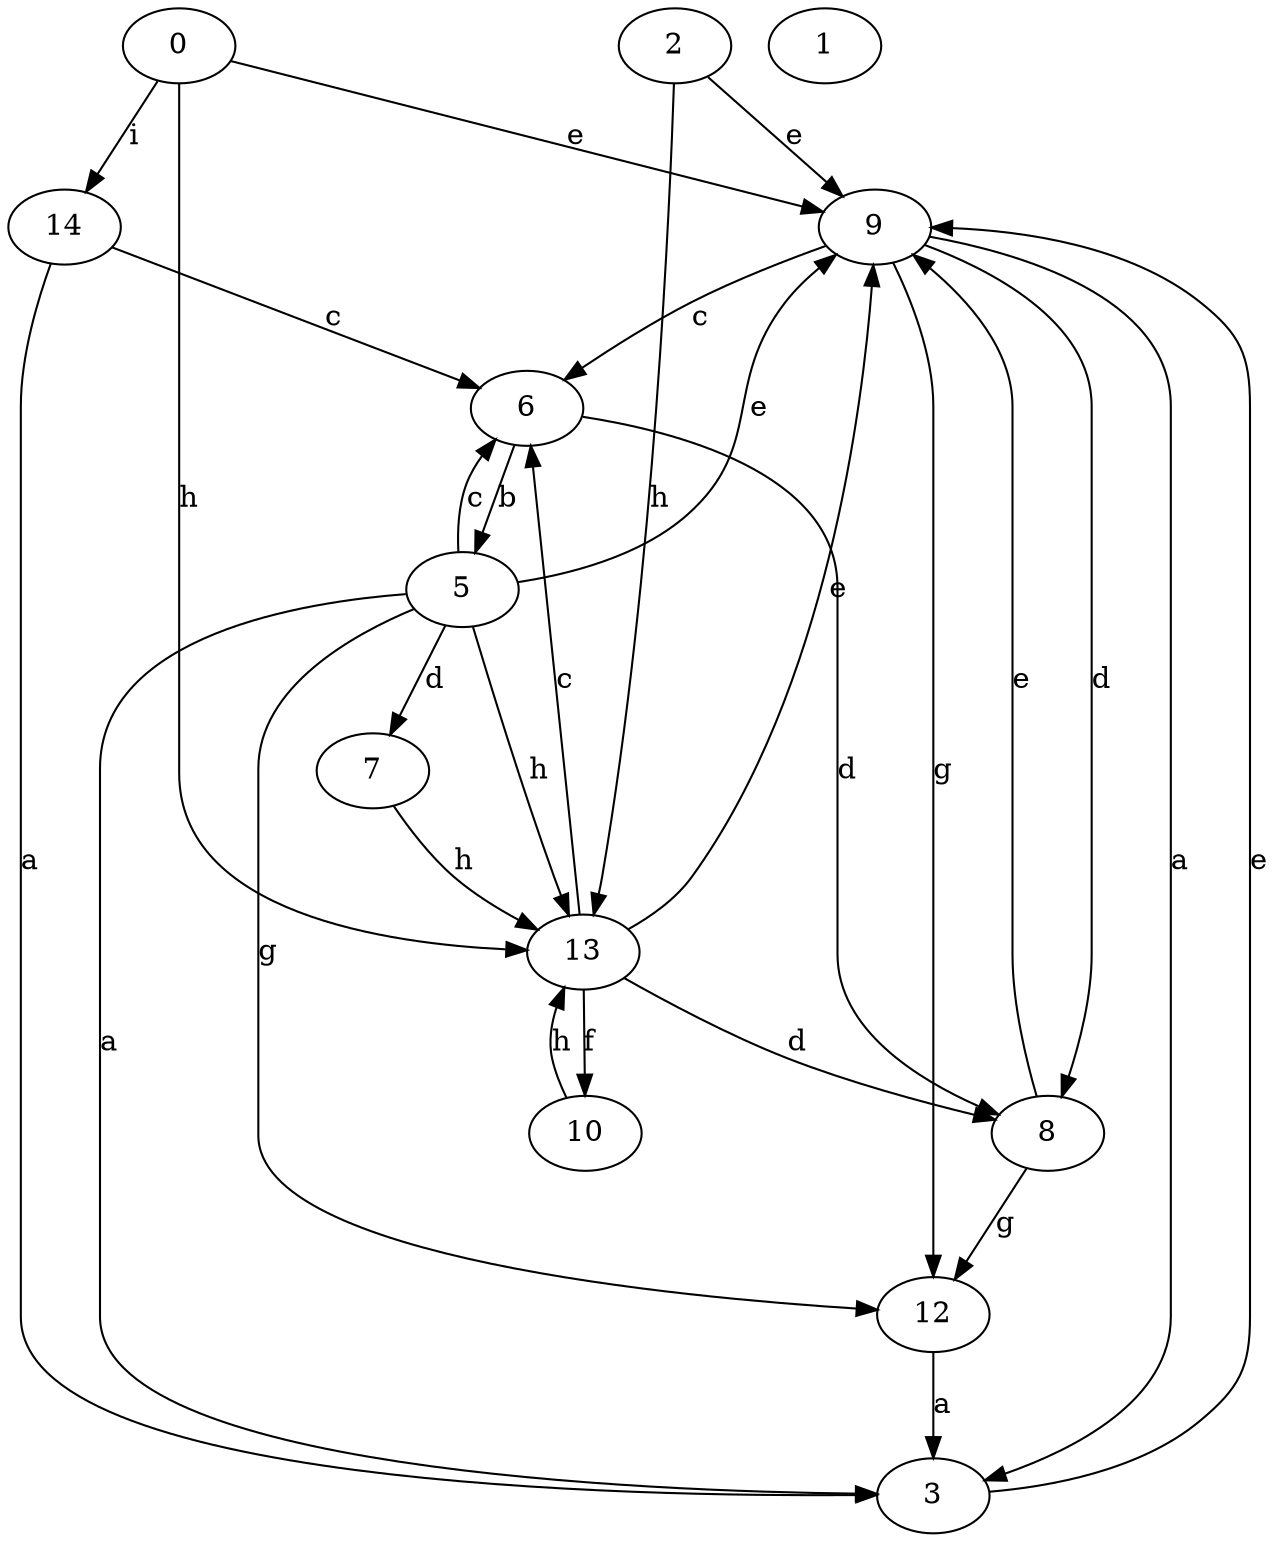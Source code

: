 strict digraph  {
2;
3;
5;
6;
7;
8;
9;
0;
10;
1;
12;
13;
14;
2 -> 9  [label=e];
2 -> 13  [label=h];
3 -> 9  [label=e];
5 -> 3  [label=a];
5 -> 6  [label=c];
5 -> 7  [label=d];
5 -> 9  [label=e];
5 -> 12  [label=g];
5 -> 13  [label=h];
6 -> 5  [label=b];
6 -> 8  [label=d];
7 -> 13  [label=h];
8 -> 9  [label=e];
8 -> 12  [label=g];
9 -> 3  [label=a];
9 -> 6  [label=c];
9 -> 8  [label=d];
9 -> 12  [label=g];
0 -> 9  [label=e];
0 -> 13  [label=h];
0 -> 14  [label=i];
10 -> 13  [label=h];
12 -> 3  [label=a];
13 -> 6  [label=c];
13 -> 8  [label=d];
13 -> 9  [label=e];
13 -> 10  [label=f];
14 -> 3  [label=a];
14 -> 6  [label=c];
}
